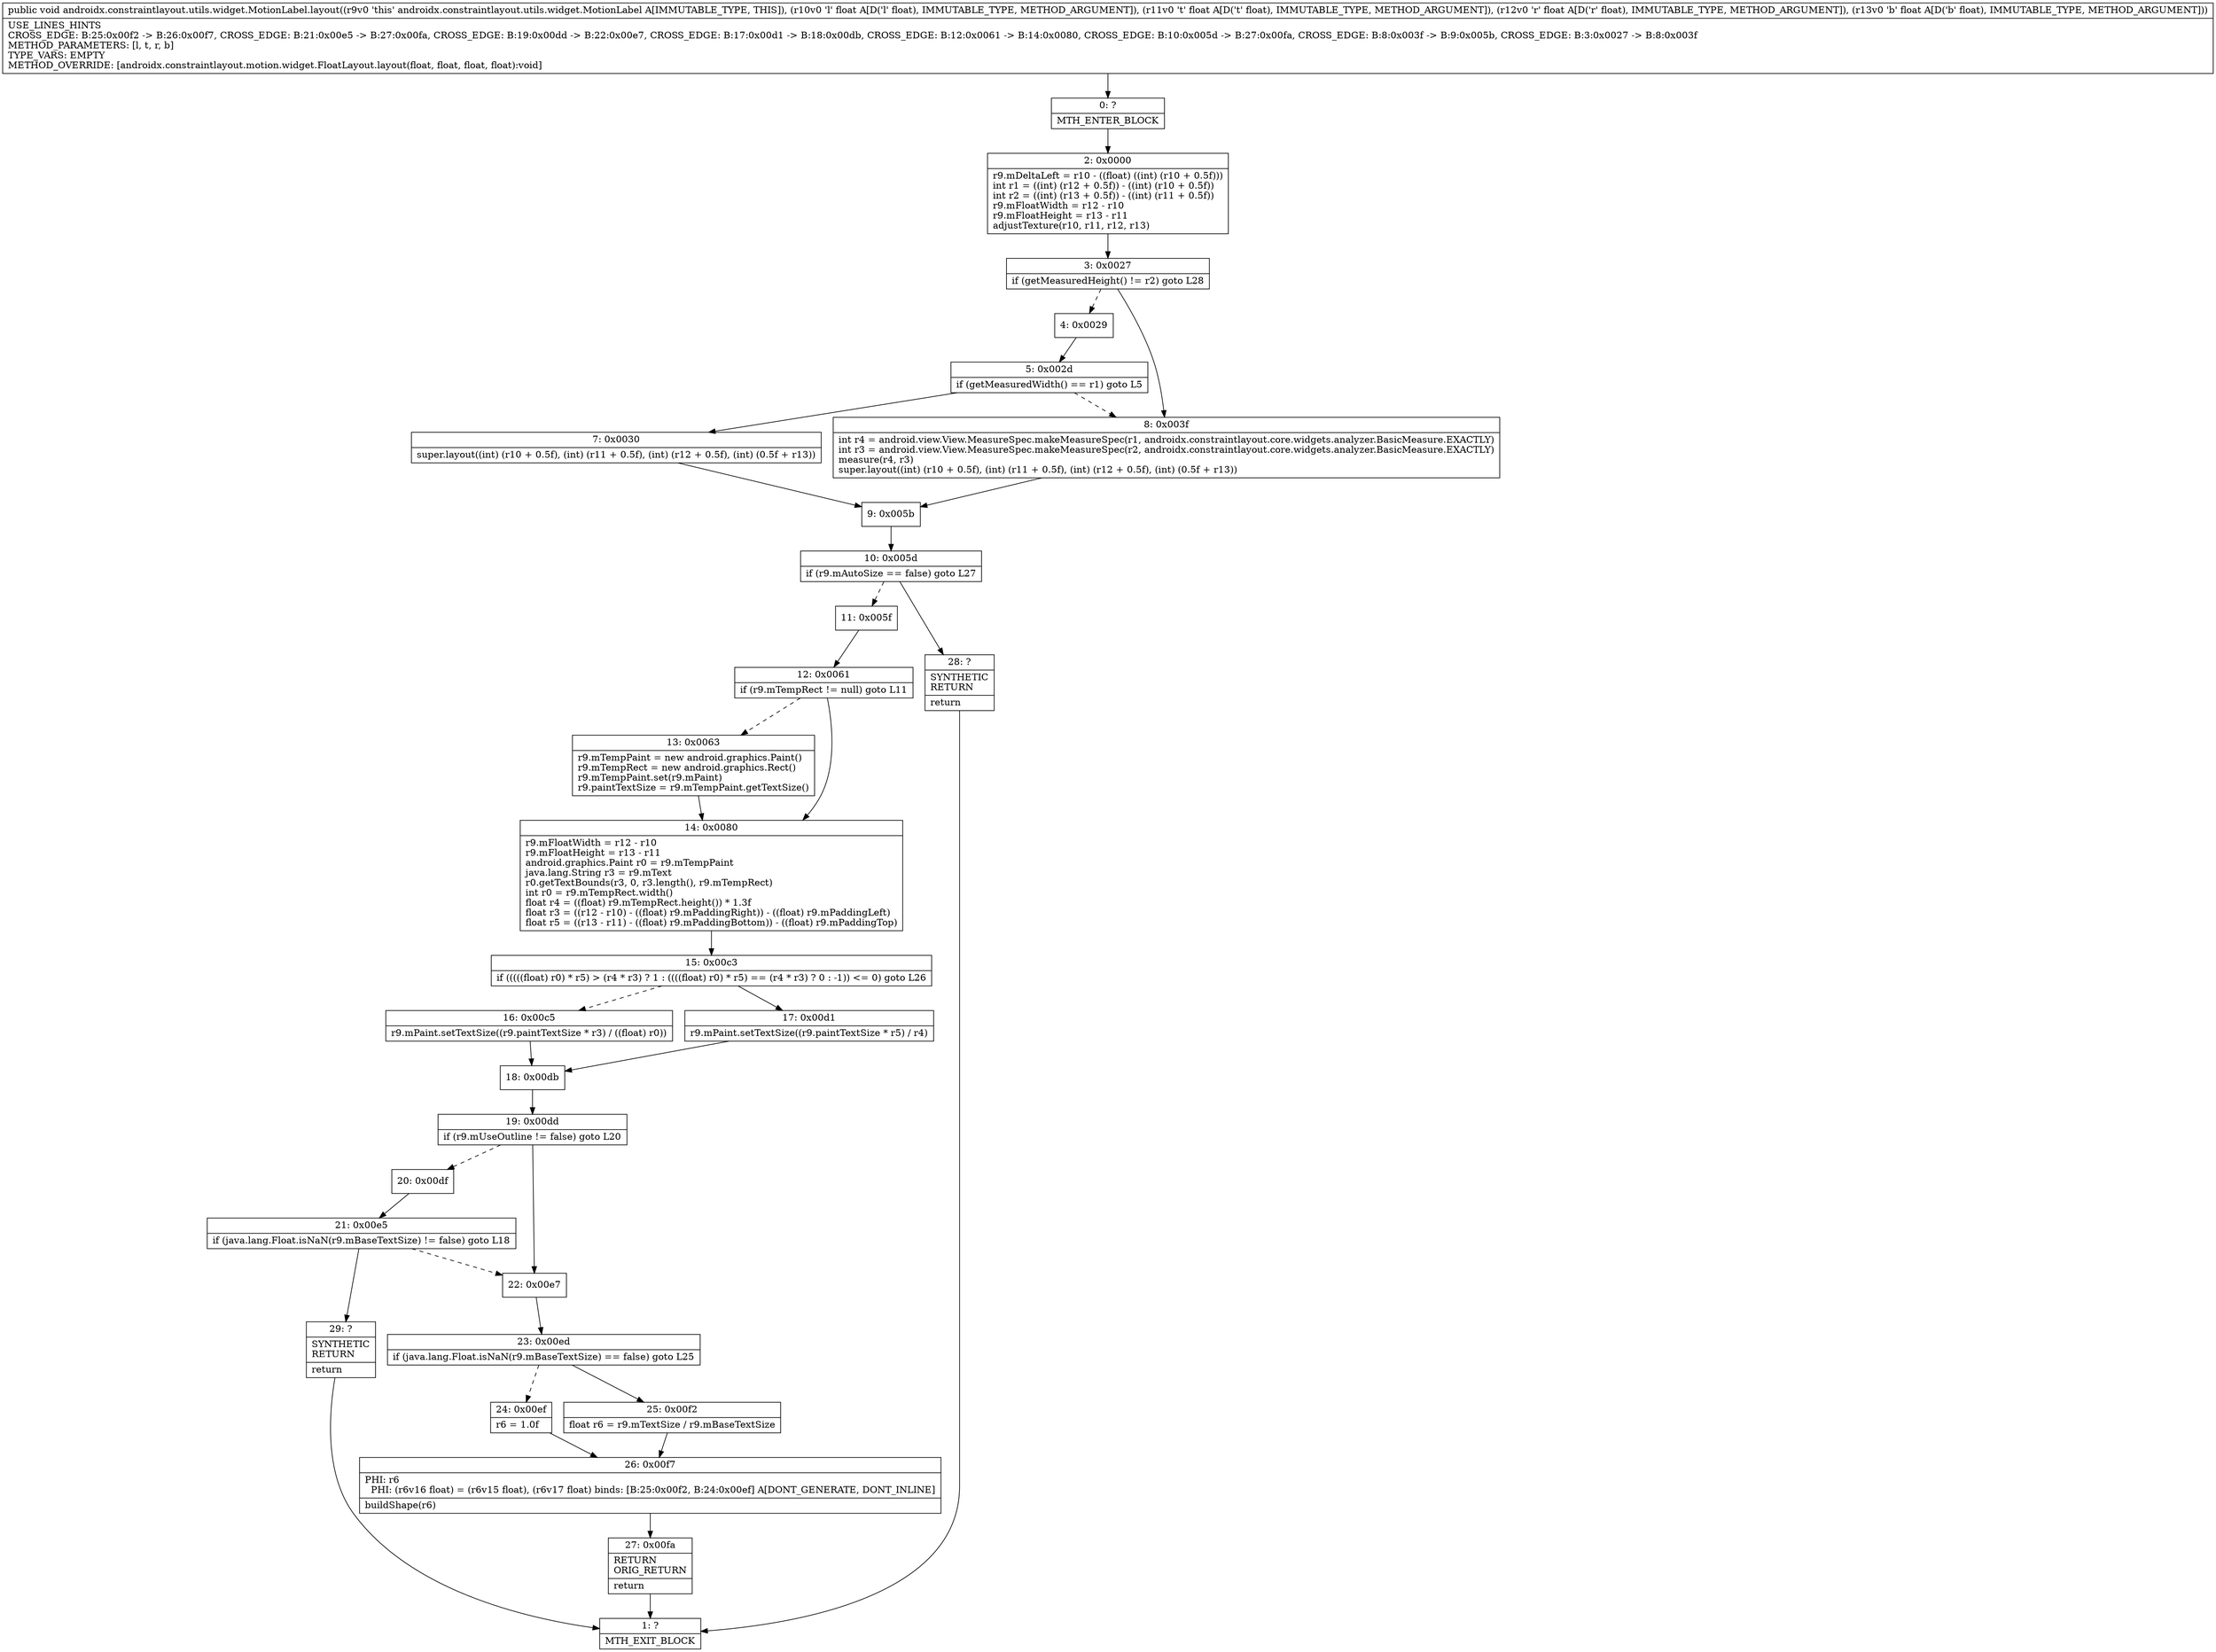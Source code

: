 digraph "CFG forandroidx.constraintlayout.utils.widget.MotionLabel.layout(FFFF)V" {
Node_0 [shape=record,label="{0\:\ ?|MTH_ENTER_BLOCK\l}"];
Node_2 [shape=record,label="{2\:\ 0x0000|r9.mDeltaLeft = r10 \- ((float) ((int) (r10 + 0.5f)))\lint r1 = ((int) (r12 + 0.5f)) \- ((int) (r10 + 0.5f))\lint r2 = ((int) (r13 + 0.5f)) \- ((int) (r11 + 0.5f))\lr9.mFloatWidth = r12 \- r10\lr9.mFloatHeight = r13 \- r11\ladjustTexture(r10, r11, r12, r13)\l}"];
Node_3 [shape=record,label="{3\:\ 0x0027|if (getMeasuredHeight() != r2) goto L28\l}"];
Node_4 [shape=record,label="{4\:\ 0x0029}"];
Node_5 [shape=record,label="{5\:\ 0x002d|if (getMeasuredWidth() == r1) goto L5\l}"];
Node_7 [shape=record,label="{7\:\ 0x0030|super.layout((int) (r10 + 0.5f), (int) (r11 + 0.5f), (int) (r12 + 0.5f), (int) (0.5f + r13))\l}"];
Node_9 [shape=record,label="{9\:\ 0x005b}"];
Node_10 [shape=record,label="{10\:\ 0x005d|if (r9.mAutoSize == false) goto L27\l}"];
Node_11 [shape=record,label="{11\:\ 0x005f}"];
Node_12 [shape=record,label="{12\:\ 0x0061|if (r9.mTempRect != null) goto L11\l}"];
Node_13 [shape=record,label="{13\:\ 0x0063|r9.mTempPaint = new android.graphics.Paint()\lr9.mTempRect = new android.graphics.Rect()\lr9.mTempPaint.set(r9.mPaint)\lr9.paintTextSize = r9.mTempPaint.getTextSize()\l}"];
Node_14 [shape=record,label="{14\:\ 0x0080|r9.mFloatWidth = r12 \- r10\lr9.mFloatHeight = r13 \- r11\landroid.graphics.Paint r0 = r9.mTempPaint\ljava.lang.String r3 = r9.mText\lr0.getTextBounds(r3, 0, r3.length(), r9.mTempRect)\lint r0 = r9.mTempRect.width()\lfloat r4 = ((float) r9.mTempRect.height()) * 1.3f\lfloat r3 = ((r12 \- r10) \- ((float) r9.mPaddingRight)) \- ((float) r9.mPaddingLeft)\lfloat r5 = ((r13 \- r11) \- ((float) r9.mPaddingBottom)) \- ((float) r9.mPaddingTop)\l}"];
Node_15 [shape=record,label="{15\:\ 0x00c3|if (((((float) r0) * r5) \> (r4 * r3) ? 1 : ((((float) r0) * r5) == (r4 * r3) ? 0 : \-1)) \<= 0) goto L26\l}"];
Node_16 [shape=record,label="{16\:\ 0x00c5|r9.mPaint.setTextSize((r9.paintTextSize * r3) \/ ((float) r0))\l}"];
Node_18 [shape=record,label="{18\:\ 0x00db}"];
Node_19 [shape=record,label="{19\:\ 0x00dd|if (r9.mUseOutline != false) goto L20\l}"];
Node_20 [shape=record,label="{20\:\ 0x00df}"];
Node_21 [shape=record,label="{21\:\ 0x00e5|if (java.lang.Float.isNaN(r9.mBaseTextSize) != false) goto L18\l}"];
Node_29 [shape=record,label="{29\:\ ?|SYNTHETIC\lRETURN\l|return\l}"];
Node_1 [shape=record,label="{1\:\ ?|MTH_EXIT_BLOCK\l}"];
Node_22 [shape=record,label="{22\:\ 0x00e7}"];
Node_23 [shape=record,label="{23\:\ 0x00ed|if (java.lang.Float.isNaN(r9.mBaseTextSize) == false) goto L25\l}"];
Node_24 [shape=record,label="{24\:\ 0x00ef|r6 = 1.0f\l}"];
Node_26 [shape=record,label="{26\:\ 0x00f7|PHI: r6 \l  PHI: (r6v16 float) = (r6v15 float), (r6v17 float) binds: [B:25:0x00f2, B:24:0x00ef] A[DONT_GENERATE, DONT_INLINE]\l|buildShape(r6)\l}"];
Node_27 [shape=record,label="{27\:\ 0x00fa|RETURN\lORIG_RETURN\l|return\l}"];
Node_25 [shape=record,label="{25\:\ 0x00f2|float r6 = r9.mTextSize \/ r9.mBaseTextSize\l}"];
Node_17 [shape=record,label="{17\:\ 0x00d1|r9.mPaint.setTextSize((r9.paintTextSize * r5) \/ r4)\l}"];
Node_28 [shape=record,label="{28\:\ ?|SYNTHETIC\lRETURN\l|return\l}"];
Node_8 [shape=record,label="{8\:\ 0x003f|int r4 = android.view.View.MeasureSpec.makeMeasureSpec(r1, androidx.constraintlayout.core.widgets.analyzer.BasicMeasure.EXACTLY)\lint r3 = android.view.View.MeasureSpec.makeMeasureSpec(r2, androidx.constraintlayout.core.widgets.analyzer.BasicMeasure.EXACTLY)\lmeasure(r4, r3)\lsuper.layout((int) (r10 + 0.5f), (int) (r11 + 0.5f), (int) (r12 + 0.5f), (int) (0.5f + r13))\l}"];
MethodNode[shape=record,label="{public void androidx.constraintlayout.utils.widget.MotionLabel.layout((r9v0 'this' androidx.constraintlayout.utils.widget.MotionLabel A[IMMUTABLE_TYPE, THIS]), (r10v0 'l' float A[D('l' float), IMMUTABLE_TYPE, METHOD_ARGUMENT]), (r11v0 't' float A[D('t' float), IMMUTABLE_TYPE, METHOD_ARGUMENT]), (r12v0 'r' float A[D('r' float), IMMUTABLE_TYPE, METHOD_ARGUMENT]), (r13v0 'b' float A[D('b' float), IMMUTABLE_TYPE, METHOD_ARGUMENT]))  | USE_LINES_HINTS\lCROSS_EDGE: B:25:0x00f2 \-\> B:26:0x00f7, CROSS_EDGE: B:21:0x00e5 \-\> B:27:0x00fa, CROSS_EDGE: B:19:0x00dd \-\> B:22:0x00e7, CROSS_EDGE: B:17:0x00d1 \-\> B:18:0x00db, CROSS_EDGE: B:12:0x0061 \-\> B:14:0x0080, CROSS_EDGE: B:10:0x005d \-\> B:27:0x00fa, CROSS_EDGE: B:8:0x003f \-\> B:9:0x005b, CROSS_EDGE: B:3:0x0027 \-\> B:8:0x003f\lMETHOD_PARAMETERS: [l, t, r, b]\lTYPE_VARS: EMPTY\lMETHOD_OVERRIDE: [androidx.constraintlayout.motion.widget.FloatLayout.layout(float, float, float, float):void]\l}"];
MethodNode -> Node_0;Node_0 -> Node_2;
Node_2 -> Node_3;
Node_3 -> Node_4[style=dashed];
Node_3 -> Node_8;
Node_4 -> Node_5;
Node_5 -> Node_7;
Node_5 -> Node_8[style=dashed];
Node_7 -> Node_9;
Node_9 -> Node_10;
Node_10 -> Node_11[style=dashed];
Node_10 -> Node_28;
Node_11 -> Node_12;
Node_12 -> Node_13[style=dashed];
Node_12 -> Node_14;
Node_13 -> Node_14;
Node_14 -> Node_15;
Node_15 -> Node_16[style=dashed];
Node_15 -> Node_17;
Node_16 -> Node_18;
Node_18 -> Node_19;
Node_19 -> Node_20[style=dashed];
Node_19 -> Node_22;
Node_20 -> Node_21;
Node_21 -> Node_22[style=dashed];
Node_21 -> Node_29;
Node_29 -> Node_1;
Node_22 -> Node_23;
Node_23 -> Node_24[style=dashed];
Node_23 -> Node_25;
Node_24 -> Node_26;
Node_26 -> Node_27;
Node_27 -> Node_1;
Node_25 -> Node_26;
Node_17 -> Node_18;
Node_28 -> Node_1;
Node_8 -> Node_9;
}

